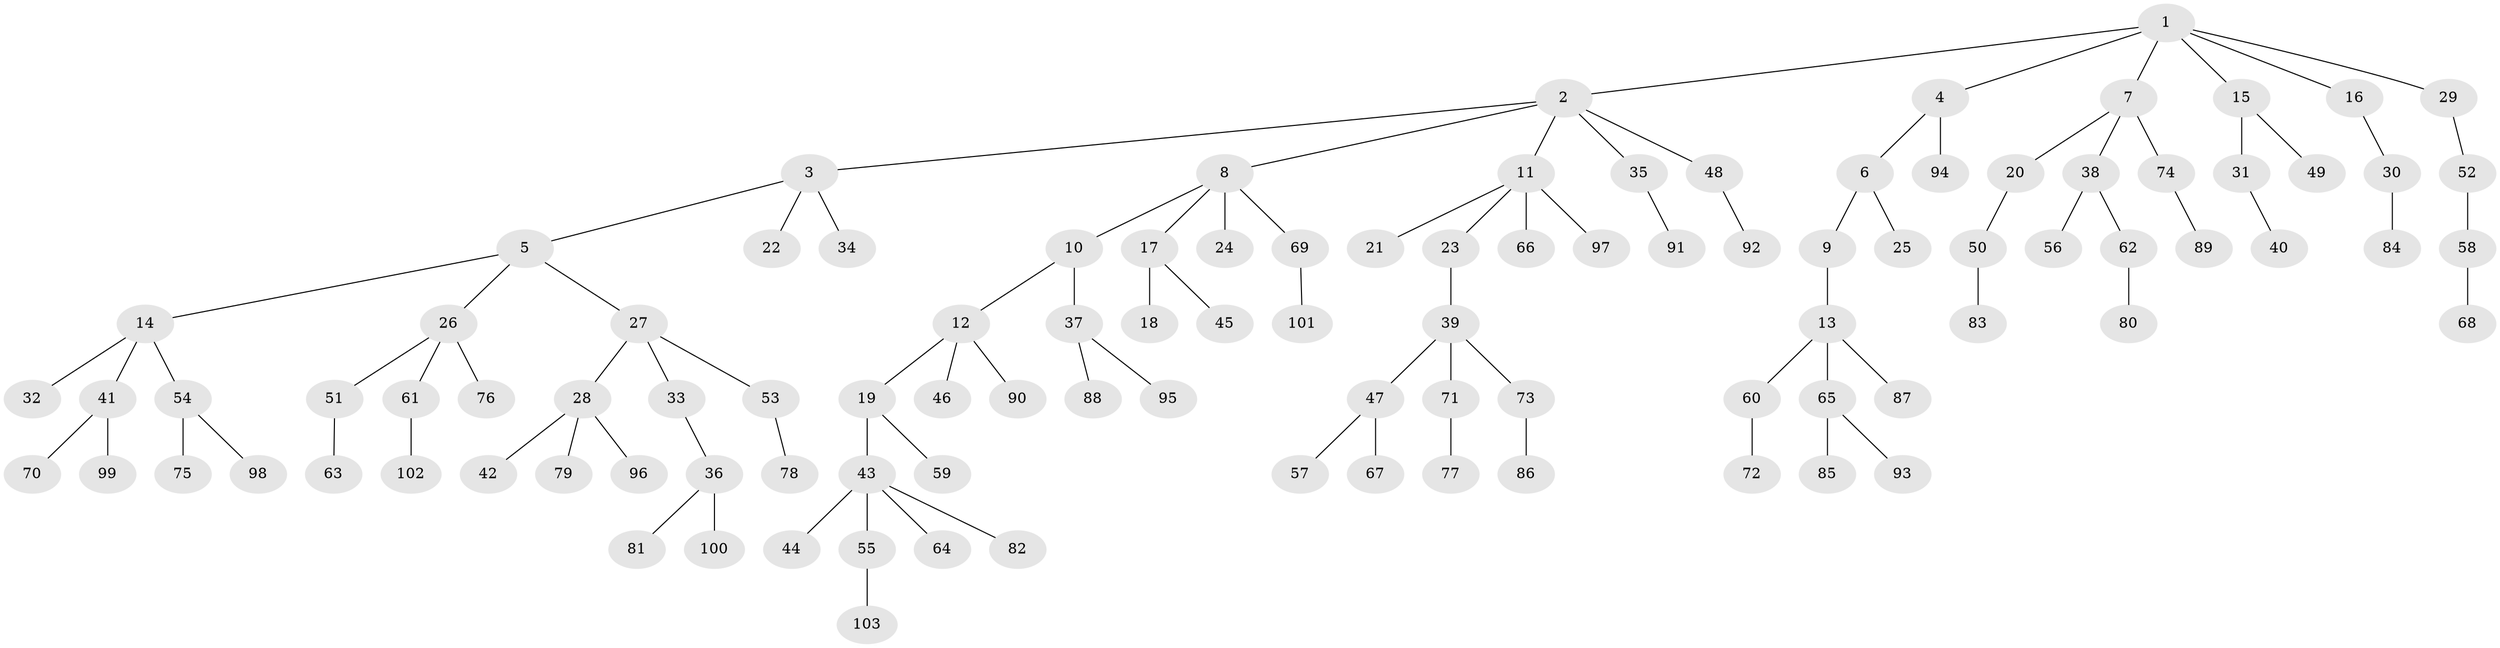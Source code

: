 // coarse degree distribution, {6: 0.027777777777777776, 8: 0.013888888888888888, 4: 0.09722222222222222, 2: 0.19444444444444445, 5: 0.027777777777777776, 3: 0.06944444444444445, 1: 0.5694444444444444}
// Generated by graph-tools (version 1.1) at 2025/24/03/03/25 07:24:05]
// undirected, 103 vertices, 102 edges
graph export_dot {
graph [start="1"]
  node [color=gray90,style=filled];
  1;
  2;
  3;
  4;
  5;
  6;
  7;
  8;
  9;
  10;
  11;
  12;
  13;
  14;
  15;
  16;
  17;
  18;
  19;
  20;
  21;
  22;
  23;
  24;
  25;
  26;
  27;
  28;
  29;
  30;
  31;
  32;
  33;
  34;
  35;
  36;
  37;
  38;
  39;
  40;
  41;
  42;
  43;
  44;
  45;
  46;
  47;
  48;
  49;
  50;
  51;
  52;
  53;
  54;
  55;
  56;
  57;
  58;
  59;
  60;
  61;
  62;
  63;
  64;
  65;
  66;
  67;
  68;
  69;
  70;
  71;
  72;
  73;
  74;
  75;
  76;
  77;
  78;
  79;
  80;
  81;
  82;
  83;
  84;
  85;
  86;
  87;
  88;
  89;
  90;
  91;
  92;
  93;
  94;
  95;
  96;
  97;
  98;
  99;
  100;
  101;
  102;
  103;
  1 -- 2;
  1 -- 4;
  1 -- 7;
  1 -- 15;
  1 -- 16;
  1 -- 29;
  2 -- 3;
  2 -- 8;
  2 -- 11;
  2 -- 35;
  2 -- 48;
  3 -- 5;
  3 -- 22;
  3 -- 34;
  4 -- 6;
  4 -- 94;
  5 -- 14;
  5 -- 26;
  5 -- 27;
  6 -- 9;
  6 -- 25;
  7 -- 20;
  7 -- 38;
  7 -- 74;
  8 -- 10;
  8 -- 17;
  8 -- 24;
  8 -- 69;
  9 -- 13;
  10 -- 12;
  10 -- 37;
  11 -- 21;
  11 -- 23;
  11 -- 66;
  11 -- 97;
  12 -- 19;
  12 -- 46;
  12 -- 90;
  13 -- 60;
  13 -- 65;
  13 -- 87;
  14 -- 32;
  14 -- 41;
  14 -- 54;
  15 -- 31;
  15 -- 49;
  16 -- 30;
  17 -- 18;
  17 -- 45;
  19 -- 43;
  19 -- 59;
  20 -- 50;
  23 -- 39;
  26 -- 51;
  26 -- 61;
  26 -- 76;
  27 -- 28;
  27 -- 33;
  27 -- 53;
  28 -- 42;
  28 -- 79;
  28 -- 96;
  29 -- 52;
  30 -- 84;
  31 -- 40;
  33 -- 36;
  35 -- 91;
  36 -- 81;
  36 -- 100;
  37 -- 88;
  37 -- 95;
  38 -- 56;
  38 -- 62;
  39 -- 47;
  39 -- 71;
  39 -- 73;
  41 -- 70;
  41 -- 99;
  43 -- 44;
  43 -- 55;
  43 -- 64;
  43 -- 82;
  47 -- 57;
  47 -- 67;
  48 -- 92;
  50 -- 83;
  51 -- 63;
  52 -- 58;
  53 -- 78;
  54 -- 75;
  54 -- 98;
  55 -- 103;
  58 -- 68;
  60 -- 72;
  61 -- 102;
  62 -- 80;
  65 -- 85;
  65 -- 93;
  69 -- 101;
  71 -- 77;
  73 -- 86;
  74 -- 89;
}
